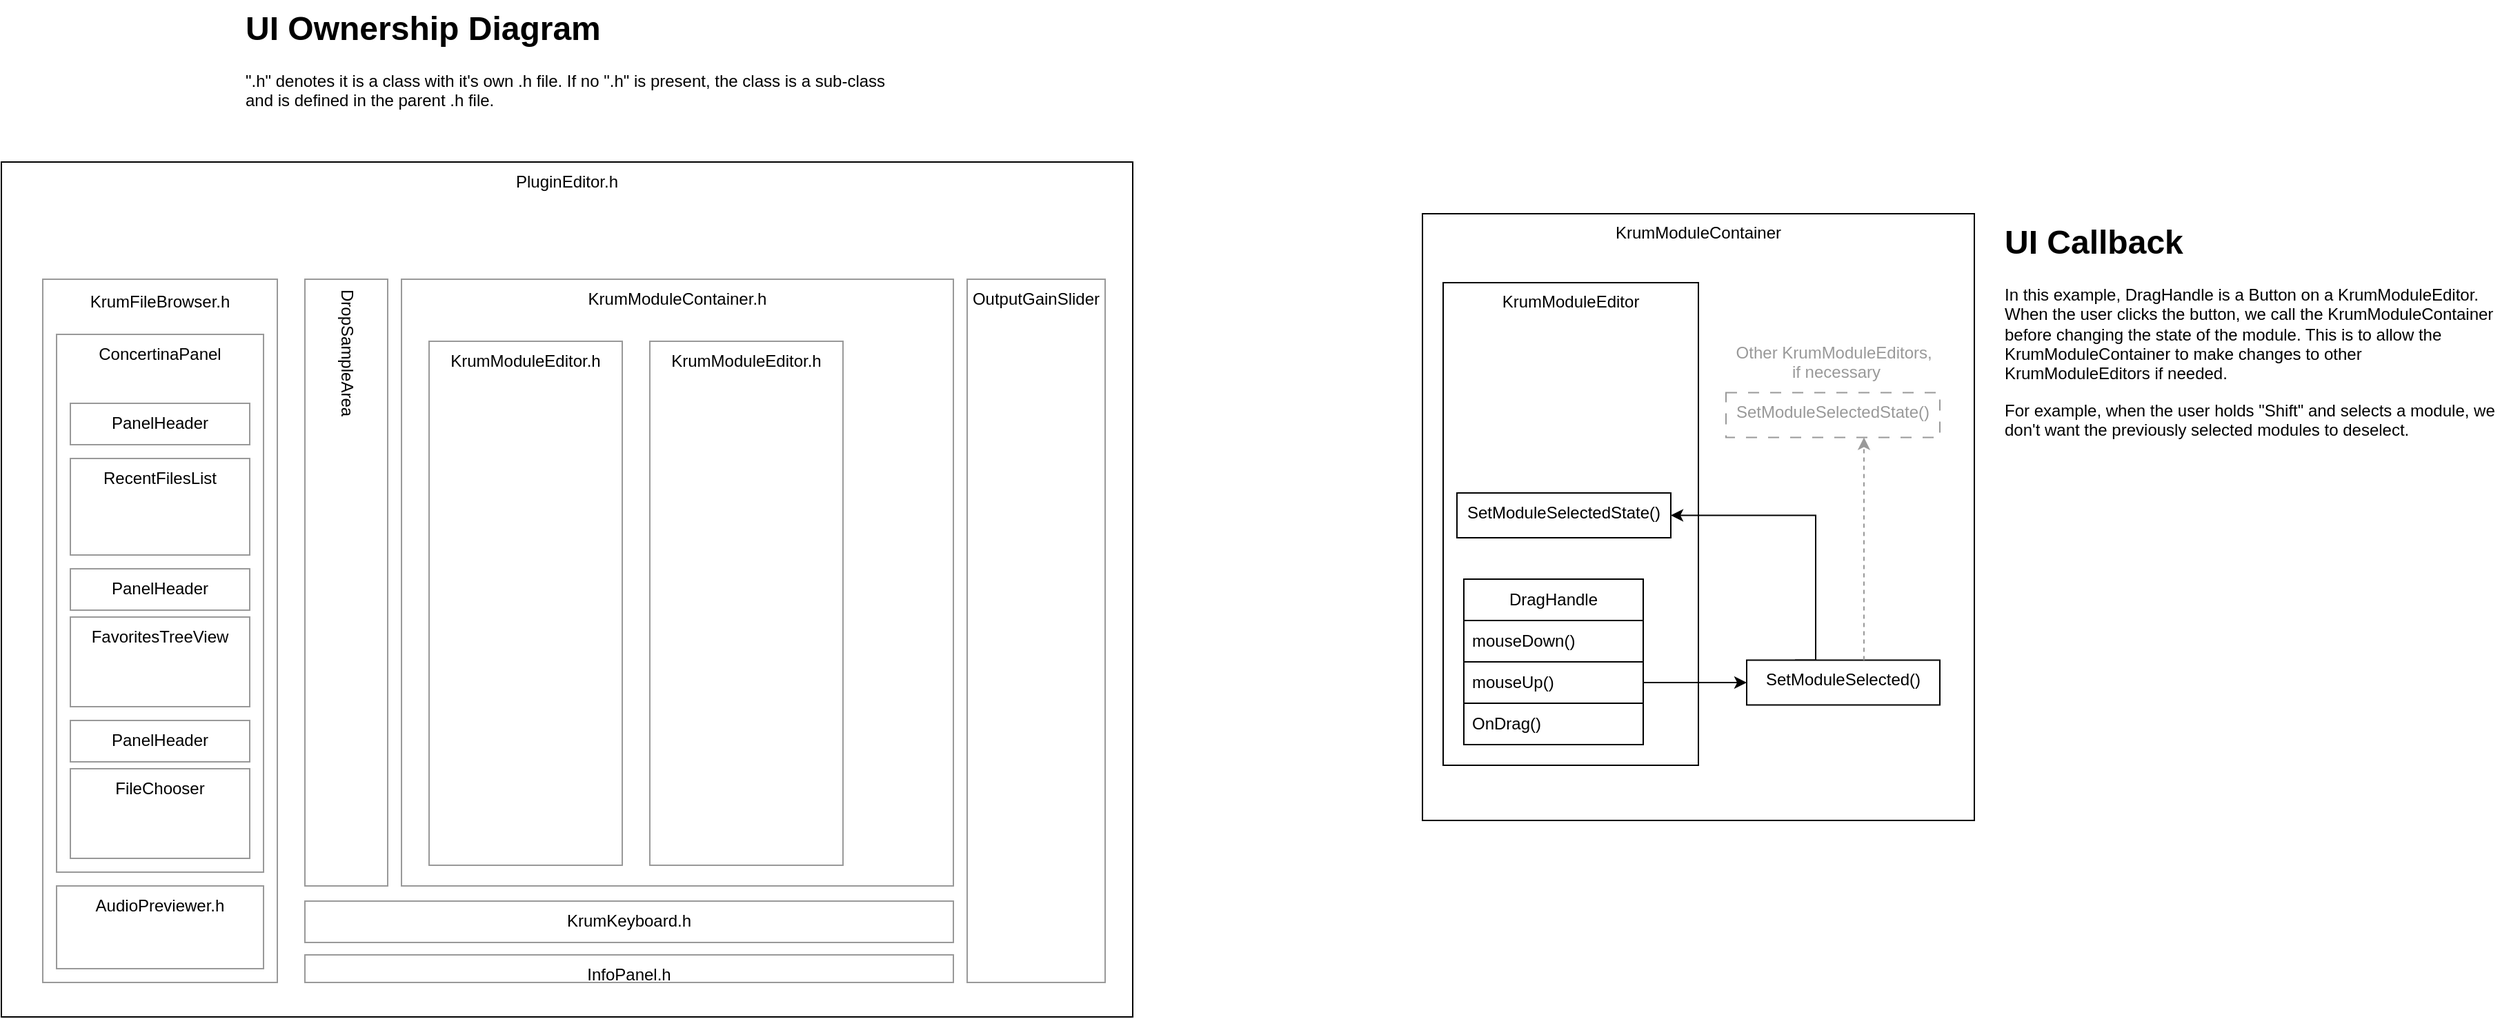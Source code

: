 <mxfile version="24.7.14">
  <diagram name="Page-1" id="5f0bae14-7c28-e335-631c-24af17079c00">
    <mxGraphModel dx="1006" dy="878" grid="1" gridSize="10" guides="1" tooltips="1" connect="1" arrows="1" fold="1" page="1" pageScale="1" pageWidth="1100" pageHeight="850" background="none" math="0" shadow="0">
      <root>
        <mxCell id="0" />
        <mxCell id="1" parent="0" />
        <mxCell id="1KebL0kfwF-zrGTXmj1Y-5" value="PluginEditor.h" style="rounded=0;whiteSpace=wrap;html=1;verticalAlign=top;" vertex="1" parent="1">
          <mxGeometry x="110" y="127.5" width="820" height="620" as="geometry" />
        </mxCell>
        <mxCell id="1KebL0kfwF-zrGTXmj1Y-1" value="KrumModuleContainer.h" style="rounded=0;whiteSpace=wrap;html=1;verticalAlign=top;strokeColor=#999999;" vertex="1" parent="1">
          <mxGeometry x="400" y="212.5" width="400" height="440" as="geometry" />
        </mxCell>
        <mxCell id="1KebL0kfwF-zrGTXmj1Y-2" value="KrumFileBrowser.h" style="rounded=0;whiteSpace=wrap;html=1;verticalAlign=top;spacing=4;strokeColor=#999999;" vertex="1" parent="1">
          <mxGeometry x="140" y="212.5" width="170" height="510" as="geometry" />
        </mxCell>
        <mxCell id="1KebL0kfwF-zrGTXmj1Y-3" value="ConcertinaPanel" style="rounded=0;whiteSpace=wrap;html=1;verticalAlign=top;strokeColor=#999999;" vertex="1" parent="1">
          <mxGeometry x="150" y="252.5" width="150" height="390" as="geometry" />
        </mxCell>
        <mxCell id="1KebL0kfwF-zrGTXmj1Y-4" value="KrumModuleEditor.h" style="rounded=0;whiteSpace=wrap;html=1;verticalAlign=top;strokeColor=#999999;" vertex="1" parent="1">
          <mxGeometry x="420" y="257.5" width="140" height="380" as="geometry" />
        </mxCell>
        <mxCell id="1KebL0kfwF-zrGTXmj1Y-6" value="KrumModuleEditor.h" style="rounded=0;whiteSpace=wrap;html=1;verticalAlign=top;strokeColor=#999999;" vertex="1" parent="1">
          <mxGeometry x="580" y="257.5" width="140" height="380" as="geometry" />
        </mxCell>
        <mxCell id="1KebL0kfwF-zrGTXmj1Y-8" value="PanelHeader" style="rounded=0;whiteSpace=wrap;html=1;verticalAlign=top;strokeColor=#999999;" vertex="1" parent="1">
          <mxGeometry x="160" y="302.5" width="130" height="30" as="geometry" />
        </mxCell>
        <mxCell id="1KebL0kfwF-zrGTXmj1Y-9" value="PanelHeader" style="rounded=0;whiteSpace=wrap;html=1;verticalAlign=top;strokeColor=#999999;" vertex="1" parent="1">
          <mxGeometry x="160" y="422.5" width="130" height="30" as="geometry" />
        </mxCell>
        <mxCell id="1KebL0kfwF-zrGTXmj1Y-10" value="PanelHeader" style="rounded=0;whiteSpace=wrap;html=1;verticalAlign=top;strokeColor=#999999;" vertex="1" parent="1">
          <mxGeometry x="160" y="532.5" width="130" height="30" as="geometry" />
        </mxCell>
        <mxCell id="1KebL0kfwF-zrGTXmj1Y-11" value="RecentFilesList" style="rounded=0;whiteSpace=wrap;html=1;verticalAlign=top;strokeColor=#999999;" vertex="1" parent="1">
          <mxGeometry x="160" y="342.5" width="130" height="70" as="geometry" />
        </mxCell>
        <mxCell id="1KebL0kfwF-zrGTXmj1Y-12" value="FavoritesTreeView" style="rounded=0;whiteSpace=wrap;html=1;verticalAlign=top;strokeColor=#999999;" vertex="1" parent="1">
          <mxGeometry x="160" y="457.5" width="130" height="65" as="geometry" />
        </mxCell>
        <mxCell id="1KebL0kfwF-zrGTXmj1Y-13" value="FileChooser" style="rounded=0;whiteSpace=wrap;html=1;verticalAlign=top;strokeColor=#999999;" vertex="1" parent="1">
          <mxGeometry x="160" y="567.5" width="130" height="65" as="geometry" />
        </mxCell>
        <mxCell id="1KebL0kfwF-zrGTXmj1Y-14" value="KrumKeyboard.h" style="rounded=0;whiteSpace=wrap;html=1;verticalAlign=top;strokeColor=#999999;" vertex="1" parent="1">
          <mxGeometry x="330" y="663.5" width="470" height="30" as="geometry" />
        </mxCell>
        <mxCell id="1KebL0kfwF-zrGTXmj1Y-15" value="InfoPanel.h" style="rounded=0;whiteSpace=wrap;html=1;verticalAlign=top;strokeColor=#999999;" vertex="1" parent="1">
          <mxGeometry x="330" y="702.5" width="470" height="20" as="geometry" />
        </mxCell>
        <mxCell id="1KebL0kfwF-zrGTXmj1Y-16" value="OutputGainSlider" style="rounded=0;whiteSpace=wrap;html=1;verticalAlign=top;strokeColor=#999999;" vertex="1" parent="1">
          <mxGeometry x="810" y="212.5" width="100" height="510" as="geometry" />
        </mxCell>
        <mxCell id="1KebL0kfwF-zrGTXmj1Y-17" value="AudioPreviewer.h" style="rounded=0;whiteSpace=wrap;html=1;verticalAlign=top;strokeColor=#999999;" vertex="1" parent="1">
          <mxGeometry x="150" y="652.5" width="150" height="60" as="geometry" />
        </mxCell>
        <mxCell id="1KebL0kfwF-zrGTXmj1Y-18" value="DropSampleArea" style="rounded=0;verticalAlign=top;horizontal=1;strokeColor=#999999;whiteSpace=wrap;html=1;textDirection=vertical-rl;direction=east;flipV=0;flipH=0;" vertex="1" parent="1">
          <mxGeometry x="330" y="212.5" width="60" height="440" as="geometry" />
        </mxCell>
        <mxCell id="1KebL0kfwF-zrGTXmj1Y-19" value="KrumModuleContainer" style="rounded=0;whiteSpace=wrap;html=1;verticalAlign=top;" vertex="1" parent="1">
          <mxGeometry x="1140" y="165" width="400" height="440" as="geometry" />
        </mxCell>
        <mxCell id="1KebL0kfwF-zrGTXmj1Y-21" value="KrumModuleEditor" style="rounded=0;whiteSpace=wrap;html=1;verticalAlign=top;" vertex="1" parent="1">
          <mxGeometry x="1155" y="215" width="185" height="350" as="geometry" />
        </mxCell>
        <mxCell id="1KebL0kfwF-zrGTXmj1Y-32" style="edgeStyle=orthogonalEdgeStyle;rounded=0;orthogonalLoop=1;jettySize=auto;html=1;exitX=0.25;exitY=0;exitDx=0;exitDy=0;entryX=1;entryY=0.5;entryDx=0;entryDy=0;" edge="1" parent="1" source="1KebL0kfwF-zrGTXmj1Y-23" target="1KebL0kfwF-zrGTXmj1Y-31">
          <mxGeometry relative="1" as="geometry">
            <Array as="points">
              <mxPoint x="1425" y="384" />
            </Array>
          </mxGeometry>
        </mxCell>
        <mxCell id="1KebL0kfwF-zrGTXmj1Y-23" value="SetModuleSelected()&lt;div&gt;&lt;br&gt;&lt;/div&gt;" style="rounded=0;whiteSpace=wrap;html=1;verticalAlign=top;" vertex="1" parent="1">
          <mxGeometry x="1375" y="488.75" width="140" height="32.5" as="geometry" />
        </mxCell>
        <mxCell id="1KebL0kfwF-zrGTXmj1Y-24" value="DragHandle" style="swimlane;fontStyle=0;childLayout=stackLayout;horizontal=1;startSize=30;horizontalStack=0;resizeParent=1;resizeParentMax=0;resizeLast=0;collapsible=1;marginBottom=0;whiteSpace=wrap;html=1;" vertex="1" parent="1">
          <mxGeometry x="1170" y="430" width="130" height="120" as="geometry" />
        </mxCell>
        <mxCell id="1KebL0kfwF-zrGTXmj1Y-25" value="mouseDown()" style="text;strokeColor=none;fillColor=none;align=left;verticalAlign=middle;spacingLeft=4;spacingRight=4;overflow=hidden;points=[[0,0.5],[1,0.5]];portConstraint=eastwest;rotatable=0;whiteSpace=wrap;html=1;" vertex="1" parent="1KebL0kfwF-zrGTXmj1Y-24">
          <mxGeometry y="30" width="130" height="30" as="geometry" />
        </mxCell>
        <mxCell id="1KebL0kfwF-zrGTXmj1Y-27" value="mouseUp()" style="text;strokeColor=default;fillColor=none;align=left;verticalAlign=middle;spacingLeft=4;spacingRight=4;overflow=hidden;points=[[0,0.5],[1,0.5]];portConstraint=eastwest;rotatable=0;whiteSpace=wrap;html=1;labelBorderColor=none;" vertex="1" parent="1KebL0kfwF-zrGTXmj1Y-24">
          <mxGeometry y="60" width="130" height="30" as="geometry" />
        </mxCell>
        <mxCell id="1KebL0kfwF-zrGTXmj1Y-26" value="OnDrag()" style="text;strokeColor=none;fillColor=none;align=left;verticalAlign=middle;spacingLeft=4;spacingRight=4;overflow=hidden;points=[[0,0.5],[1,0.5]];portConstraint=eastwest;rotatable=0;whiteSpace=wrap;html=1;" vertex="1" parent="1KebL0kfwF-zrGTXmj1Y-24">
          <mxGeometry y="90" width="130" height="30" as="geometry" />
        </mxCell>
        <mxCell id="1KebL0kfwF-zrGTXmj1Y-30" style="edgeStyle=orthogonalEdgeStyle;rounded=0;orthogonalLoop=1;jettySize=auto;html=1;exitX=1;exitY=0.5;exitDx=0;exitDy=0;" edge="1" parent="1" source="1KebL0kfwF-zrGTXmj1Y-27" target="1KebL0kfwF-zrGTXmj1Y-23">
          <mxGeometry relative="1" as="geometry" />
        </mxCell>
        <mxCell id="1KebL0kfwF-zrGTXmj1Y-31" value="SetModuleSelectedState()" style="rounded=0;html=1;verticalAlign=top;whiteSpace=wrap;" vertex="1" parent="1">
          <mxGeometry x="1165" y="367.5" width="155" height="32.5" as="geometry" />
        </mxCell>
        <mxCell id="1KebL0kfwF-zrGTXmj1Y-34" value="Other KrumModuleEditors,&amp;nbsp;&lt;div&gt;if necessary&lt;/div&gt;&lt;div&gt;&lt;br&gt;&lt;/div&gt;" style="text;html=1;align=center;verticalAlign=top;whiteSpace=wrap;rounded=0;fontColor=#999999;" vertex="1" parent="1">
          <mxGeometry x="1350" y="252" width="180" height="90" as="geometry" />
        </mxCell>
        <mxCell id="1KebL0kfwF-zrGTXmj1Y-33" value="SetModuleSelectedState()" style="rounded=0;html=1;verticalAlign=top;whiteSpace=wrap;dashed=1;dashPattern=8 8;strokeColor=#999999;fontColor=#999999;" vertex="1" parent="1">
          <mxGeometry x="1360" y="294.75" width="155" height="32.5" as="geometry" />
        </mxCell>
        <mxCell id="1KebL0kfwF-zrGTXmj1Y-35" style="edgeStyle=orthogonalEdgeStyle;rounded=0;orthogonalLoop=1;jettySize=auto;html=1;strokeColor=#999999;dashed=1;" edge="1" parent="1" source="1KebL0kfwF-zrGTXmj1Y-23" target="1KebL0kfwF-zrGTXmj1Y-33">
          <mxGeometry relative="1" as="geometry">
            <Array as="points">
              <mxPoint x="1460" y="340" />
              <mxPoint x="1460" y="340" />
            </Array>
          </mxGeometry>
        </mxCell>
        <mxCell id="1KebL0kfwF-zrGTXmj1Y-37" value="&lt;h1 style=&quot;margin-top: 0px;&quot;&gt;UI Callback&lt;/h1&gt;&lt;p&gt;&lt;span style=&quot;text-align: center;&quot;&gt;In this example, DragHandle is a Button on a KrumModuleEditor. When the user clicks the button, we call the KrumModuleContainer before changing the state of the module. This is to allow the KrumModuleContainer to make changes to other KrumModuleEditors if needed.&amp;nbsp;&lt;/span&gt;&lt;br&gt;&lt;/p&gt;&lt;p&gt;&lt;span style=&quot;text-align: center;&quot;&gt;For example, when the user holds &quot;Shift&quot; and selects a module, we don&#39;t want the previously selected modules to deselect.&amp;nbsp;&lt;/span&gt;&lt;/p&gt;" style="text;html=1;whiteSpace=wrap;overflow=hidden;rounded=0;" vertex="1" parent="1">
          <mxGeometry x="1560" y="165" width="360" height="175" as="geometry" />
        </mxCell>
        <mxCell id="1KebL0kfwF-zrGTXmj1Y-38" value="&lt;h1 style=&quot;margin-top: 0px;&quot;&gt;UI Ownership Diagram&lt;/h1&gt;&lt;p&gt;&quot;.h&quot; denotes it is a class with it&#39;s own .h file. If no &quot;.h&quot; is present, the class is a sub-class and is defined in the parent .h file.&lt;/p&gt;&lt;p&gt;&lt;br&gt;&lt;/p&gt;&lt;p&gt;&lt;br&gt;&lt;/p&gt;" style="text;html=1;whiteSpace=wrap;overflow=hidden;rounded=0;" vertex="1" parent="1">
          <mxGeometry x="285" y="10" width="470" height="90" as="geometry" />
        </mxCell>
      </root>
    </mxGraphModel>
  </diagram>
</mxfile>
